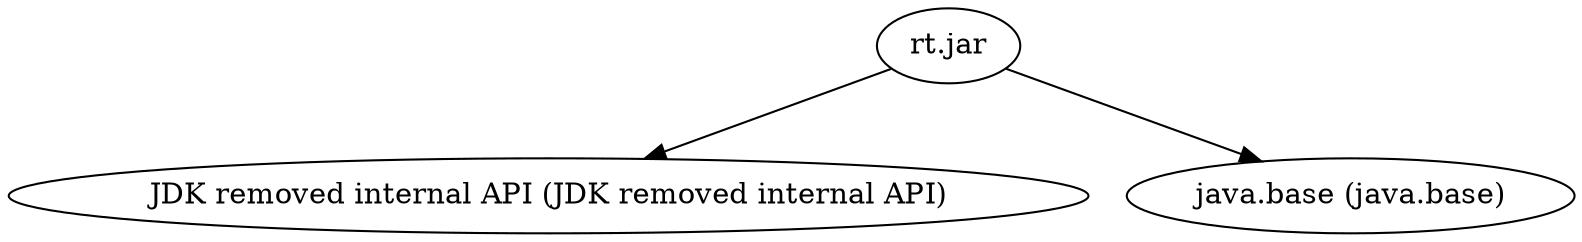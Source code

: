 digraph "summary" {
  "rt.jar"                                           -> "JDK removed internal API (JDK removed internal API)";
  "rt.jar"                                           -> "java.base (java.base)";
}
